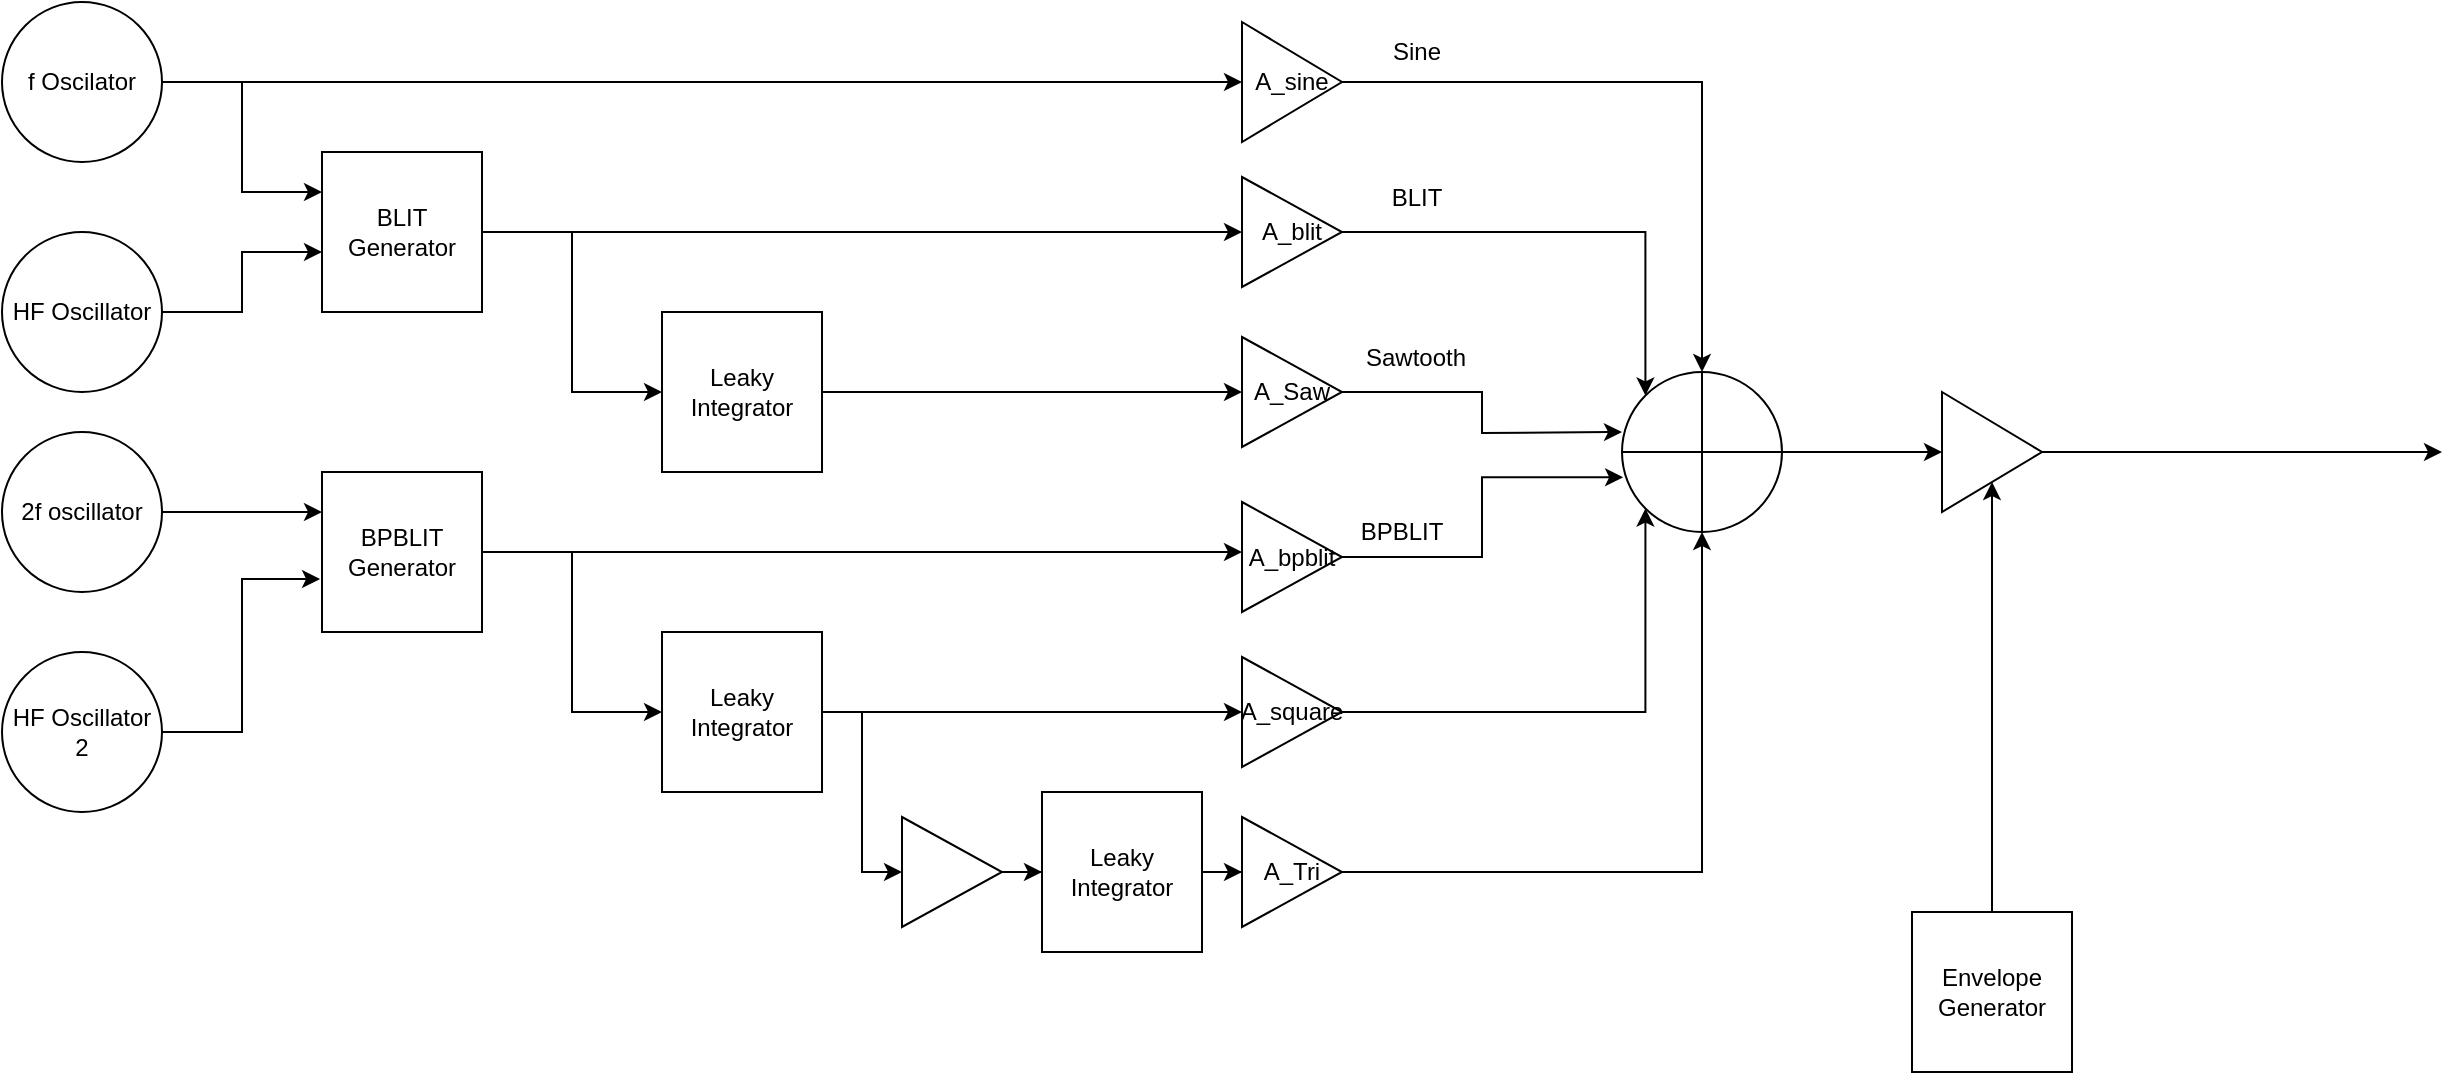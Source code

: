 <mxfile version="14.7.3" type="github">
  <diagram id="IAu0-FIRgoHb30Yu3w4v" name="Page-1">
    <mxGraphModel dx="2703" dy="1543" grid="1" gridSize="10" guides="1" tooltips="1" connect="1" arrows="1" fold="1" page="1" pageScale="1" pageWidth="827" pageHeight="1169" math="0" shadow="0">
      <root>
        <mxCell id="0" />
        <mxCell id="1" parent="0" />
        <mxCell id="aAePPr4xb7OR6YTEglRd-11" style="edgeStyle=orthogonalEdgeStyle;rounded=0;orthogonalLoop=1;jettySize=auto;html=1;entryX=0;entryY=0.25;entryDx=0;entryDy=0;" edge="1" parent="1" source="aAePPr4xb7OR6YTEglRd-1" target="aAePPr4xb7OR6YTEglRd-3">
          <mxGeometry relative="1" as="geometry" />
        </mxCell>
        <mxCell id="aAePPr4xb7OR6YTEglRd-24" style="edgeStyle=orthogonalEdgeStyle;rounded=0;orthogonalLoop=1;jettySize=auto;html=1;entryX=0;entryY=0.5;entryDx=0;entryDy=0;" edge="1" parent="1" source="aAePPr4xb7OR6YTEglRd-1" target="aAePPr4xb7OR6YTEglRd-23">
          <mxGeometry relative="1" as="geometry" />
        </mxCell>
        <mxCell id="aAePPr4xb7OR6YTEglRd-1" value="f Oscilator" style="ellipse;whiteSpace=wrap;html=1;aspect=fixed;" vertex="1" parent="1">
          <mxGeometry x="100" y="65" width="80" height="80" as="geometry" />
        </mxCell>
        <mxCell id="aAePPr4xb7OR6YTEglRd-12" style="edgeStyle=orthogonalEdgeStyle;rounded=0;orthogonalLoop=1;jettySize=auto;html=1;entryX=0;entryY=0.625;entryDx=0;entryDy=0;entryPerimeter=0;" edge="1" parent="1" source="aAePPr4xb7OR6YTEglRd-2" target="aAePPr4xb7OR6YTEglRd-3">
          <mxGeometry relative="1" as="geometry" />
        </mxCell>
        <mxCell id="aAePPr4xb7OR6YTEglRd-2" value="HF Oscillator" style="ellipse;whiteSpace=wrap;html=1;aspect=fixed;" vertex="1" parent="1">
          <mxGeometry x="100" y="180" width="80" height="80" as="geometry" />
        </mxCell>
        <mxCell id="aAePPr4xb7OR6YTEglRd-17" style="edgeStyle=orthogonalEdgeStyle;rounded=0;orthogonalLoop=1;jettySize=auto;html=1;exitX=1;exitY=0.5;exitDx=0;exitDy=0;" edge="1" parent="1" source="aAePPr4xb7OR6YTEglRd-3" target="aAePPr4xb7OR6YTEglRd-18">
          <mxGeometry relative="1" as="geometry">
            <mxPoint x="460" y="220" as="targetPoint" />
          </mxGeometry>
        </mxCell>
        <mxCell id="aAePPr4xb7OR6YTEglRd-25" style="edgeStyle=orthogonalEdgeStyle;rounded=0;orthogonalLoop=1;jettySize=auto;html=1;" edge="1" parent="1" source="aAePPr4xb7OR6YTEglRd-3">
          <mxGeometry relative="1" as="geometry">
            <mxPoint x="720" y="180" as="targetPoint" />
          </mxGeometry>
        </mxCell>
        <mxCell id="aAePPr4xb7OR6YTEglRd-3" value="BLIT Generator" style="whiteSpace=wrap;html=1;aspect=fixed;" vertex="1" parent="1">
          <mxGeometry x="260" y="140" width="80" height="80" as="geometry" />
        </mxCell>
        <mxCell id="aAePPr4xb7OR6YTEglRd-14" style="edgeStyle=orthogonalEdgeStyle;rounded=0;orthogonalLoop=1;jettySize=auto;html=1;entryX=0;entryY=0.25;entryDx=0;entryDy=0;" edge="1" parent="1" source="aAePPr4xb7OR6YTEglRd-5" target="aAePPr4xb7OR6YTEglRd-6">
          <mxGeometry relative="1" as="geometry">
            <mxPoint x="270" y="380" as="targetPoint" />
          </mxGeometry>
        </mxCell>
        <mxCell id="aAePPr4xb7OR6YTEglRd-5" value="2f oscillator" style="ellipse;whiteSpace=wrap;html=1;aspect=fixed;" vertex="1" parent="1">
          <mxGeometry x="100" y="280" width="80" height="80" as="geometry" />
        </mxCell>
        <mxCell id="aAePPr4xb7OR6YTEglRd-20" style="edgeStyle=orthogonalEdgeStyle;rounded=0;orthogonalLoop=1;jettySize=auto;html=1;exitX=1;exitY=0.5;exitDx=0;exitDy=0;entryX=0;entryY=0.5;entryDx=0;entryDy=0;" edge="1" parent="1" source="aAePPr4xb7OR6YTEglRd-6" target="aAePPr4xb7OR6YTEglRd-19">
          <mxGeometry relative="1" as="geometry" />
        </mxCell>
        <mxCell id="aAePPr4xb7OR6YTEglRd-33" style="edgeStyle=orthogonalEdgeStyle;rounded=0;orthogonalLoop=1;jettySize=auto;html=1;" edge="1" parent="1" source="aAePPr4xb7OR6YTEglRd-6">
          <mxGeometry relative="1" as="geometry">
            <mxPoint x="720" y="340" as="targetPoint" />
          </mxGeometry>
        </mxCell>
        <mxCell id="aAePPr4xb7OR6YTEglRd-6" value="BPBLIT Generator" style="whiteSpace=wrap;html=1;aspect=fixed;" vertex="1" parent="1">
          <mxGeometry x="260" y="300" width="80" height="80" as="geometry" />
        </mxCell>
        <mxCell id="aAePPr4xb7OR6YTEglRd-16" style="edgeStyle=orthogonalEdgeStyle;rounded=0;orthogonalLoop=1;jettySize=auto;html=1;entryX=-0.012;entryY=0.669;entryDx=0;entryDy=0;entryPerimeter=0;" edge="1" parent="1" source="aAePPr4xb7OR6YTEglRd-15" target="aAePPr4xb7OR6YTEglRd-6">
          <mxGeometry relative="1" as="geometry" />
        </mxCell>
        <mxCell id="aAePPr4xb7OR6YTEglRd-15" value="HF Oscillator 2" style="ellipse;whiteSpace=wrap;html=1;aspect=fixed;" vertex="1" parent="1">
          <mxGeometry x="100" y="390" width="80" height="80" as="geometry" />
        </mxCell>
        <mxCell id="aAePPr4xb7OR6YTEglRd-26" style="edgeStyle=orthogonalEdgeStyle;rounded=0;orthogonalLoop=1;jettySize=auto;html=1;" edge="1" parent="1" source="aAePPr4xb7OR6YTEglRd-18">
          <mxGeometry relative="1" as="geometry">
            <mxPoint x="720" y="260" as="targetPoint" />
          </mxGeometry>
        </mxCell>
        <mxCell id="aAePPr4xb7OR6YTEglRd-18" value="Leaky Integrator" style="whiteSpace=wrap;html=1;aspect=fixed;" vertex="1" parent="1">
          <mxGeometry x="430" y="220" width="80" height="80" as="geometry" />
        </mxCell>
        <mxCell id="aAePPr4xb7OR6YTEglRd-37" style="edgeStyle=orthogonalEdgeStyle;rounded=0;orthogonalLoop=1;jettySize=auto;html=1;exitX=1;exitY=0.5;exitDx=0;exitDy=0;" edge="1" parent="1" source="aAePPr4xb7OR6YTEglRd-19" target="aAePPr4xb7OR6YTEglRd-35">
          <mxGeometry relative="1" as="geometry" />
        </mxCell>
        <mxCell id="aAePPr4xb7OR6YTEglRd-46" style="edgeStyle=orthogonalEdgeStyle;rounded=0;orthogonalLoop=1;jettySize=auto;html=1;entryX=0;entryY=0.5;entryDx=0;entryDy=0;" edge="1" parent="1" source="aAePPr4xb7OR6YTEglRd-19" target="aAePPr4xb7OR6YTEglRd-45">
          <mxGeometry relative="1" as="geometry" />
        </mxCell>
        <mxCell id="aAePPr4xb7OR6YTEglRd-19" value="Leaky Integrator" style="whiteSpace=wrap;html=1;aspect=fixed;" vertex="1" parent="1">
          <mxGeometry x="430" y="380" width="80" height="80" as="geometry" />
        </mxCell>
        <mxCell id="aAePPr4xb7OR6YTEglRd-34" value="" style="edgeStyle=orthogonalEdgeStyle;rounded=0;orthogonalLoop=1;jettySize=auto;html=1;" edge="1" parent="1" source="aAePPr4xb7OR6YTEglRd-21" target="aAePPr4xb7OR6YTEglRd-31">
          <mxGeometry relative="1" as="geometry" />
        </mxCell>
        <mxCell id="aAePPr4xb7OR6YTEglRd-21" value="Leaky Integrator" style="whiteSpace=wrap;html=1;aspect=fixed;" vertex="1" parent="1">
          <mxGeometry x="620" y="460" width="80" height="80" as="geometry" />
        </mxCell>
        <mxCell id="aAePPr4xb7OR6YTEglRd-39" style="edgeStyle=orthogonalEdgeStyle;rounded=0;orthogonalLoop=1;jettySize=auto;html=1;exitX=1;exitY=0.5;exitDx=0;exitDy=0;" edge="1" parent="1" source="aAePPr4xb7OR6YTEglRd-23" target="aAePPr4xb7OR6YTEglRd-38">
          <mxGeometry relative="1" as="geometry" />
        </mxCell>
        <mxCell id="aAePPr4xb7OR6YTEglRd-23" value="A_sine" style="triangle;whiteSpace=wrap;html=1;" vertex="1" parent="1">
          <mxGeometry x="720" y="75" width="50" height="60" as="geometry" />
        </mxCell>
        <mxCell id="aAePPr4xb7OR6YTEglRd-40" style="edgeStyle=orthogonalEdgeStyle;rounded=0;orthogonalLoop=1;jettySize=auto;html=1;exitX=1;exitY=0.5;exitDx=0;exitDy=0;entryX=0;entryY=0;entryDx=0;entryDy=0;" edge="1" parent="1" source="aAePPr4xb7OR6YTEglRd-27" target="aAePPr4xb7OR6YTEglRd-38">
          <mxGeometry relative="1" as="geometry" />
        </mxCell>
        <mxCell id="aAePPr4xb7OR6YTEglRd-27" value="A_blit" style="triangle;whiteSpace=wrap;html=1;" vertex="1" parent="1">
          <mxGeometry x="720" y="152.5" width="50" height="55" as="geometry" />
        </mxCell>
        <mxCell id="aAePPr4xb7OR6YTEglRd-41" style="edgeStyle=orthogonalEdgeStyle;rounded=0;orthogonalLoop=1;jettySize=auto;html=1;exitX=1;exitY=0.5;exitDx=0;exitDy=0;" edge="1" parent="1" source="aAePPr4xb7OR6YTEglRd-28">
          <mxGeometry relative="1" as="geometry">
            <mxPoint x="910" y="280" as="targetPoint" />
          </mxGeometry>
        </mxCell>
        <mxCell id="aAePPr4xb7OR6YTEglRd-28" value="A_Saw" style="triangle;whiteSpace=wrap;html=1;" vertex="1" parent="1">
          <mxGeometry x="720" y="232.5" width="50" height="55" as="geometry" />
        </mxCell>
        <mxCell id="aAePPr4xb7OR6YTEglRd-42" style="edgeStyle=orthogonalEdgeStyle;rounded=0;orthogonalLoop=1;jettySize=auto;html=1;exitX=1;exitY=0.5;exitDx=0;exitDy=0;entryX=0.007;entryY=0.658;entryDx=0;entryDy=0;entryPerimeter=0;" edge="1" parent="1" source="aAePPr4xb7OR6YTEglRd-30" target="aAePPr4xb7OR6YTEglRd-38">
          <mxGeometry relative="1" as="geometry" />
        </mxCell>
        <mxCell id="aAePPr4xb7OR6YTEglRd-30" value="A_bpblit" style="triangle;whiteSpace=wrap;html=1;" vertex="1" parent="1">
          <mxGeometry x="720" y="315" width="50" height="55" as="geometry" />
        </mxCell>
        <mxCell id="aAePPr4xb7OR6YTEglRd-44" style="edgeStyle=orthogonalEdgeStyle;rounded=0;orthogonalLoop=1;jettySize=auto;html=1;entryX=0.5;entryY=1;entryDx=0;entryDy=0;" edge="1" parent="1" source="aAePPr4xb7OR6YTEglRd-31" target="aAePPr4xb7OR6YTEglRd-38">
          <mxGeometry relative="1" as="geometry" />
        </mxCell>
        <mxCell id="aAePPr4xb7OR6YTEglRd-31" value="A_Tri" style="triangle;whiteSpace=wrap;html=1;" vertex="1" parent="1">
          <mxGeometry x="720" y="472.5" width="50" height="55" as="geometry" />
        </mxCell>
        <mxCell id="aAePPr4xb7OR6YTEglRd-43" style="edgeStyle=orthogonalEdgeStyle;rounded=0;orthogonalLoop=1;jettySize=auto;html=1;exitX=1;exitY=0.5;exitDx=0;exitDy=0;entryX=0;entryY=1;entryDx=0;entryDy=0;" edge="1" parent="1" source="aAePPr4xb7OR6YTEglRd-35" target="aAePPr4xb7OR6YTEglRd-38">
          <mxGeometry relative="1" as="geometry" />
        </mxCell>
        <mxCell id="aAePPr4xb7OR6YTEglRd-35" value="A_square" style="triangle;whiteSpace=wrap;html=1;" vertex="1" parent="1">
          <mxGeometry x="720" y="392.5" width="50" height="55" as="geometry" />
        </mxCell>
        <mxCell id="aAePPr4xb7OR6YTEglRd-50" value="" style="edgeStyle=orthogonalEdgeStyle;rounded=0;orthogonalLoop=1;jettySize=auto;html=1;" edge="1" parent="1" source="aAePPr4xb7OR6YTEglRd-38" target="aAePPr4xb7OR6YTEglRd-48">
          <mxGeometry relative="1" as="geometry" />
        </mxCell>
        <mxCell id="aAePPr4xb7OR6YTEglRd-38" value="" style="shape=orEllipse;perimeter=ellipsePerimeter;whiteSpace=wrap;html=1;backgroundOutline=1;" vertex="1" parent="1">
          <mxGeometry x="910" y="250" width="80" height="80" as="geometry" />
        </mxCell>
        <mxCell id="aAePPr4xb7OR6YTEglRd-47" value="" style="edgeStyle=orthogonalEdgeStyle;rounded=0;orthogonalLoop=1;jettySize=auto;html=1;" edge="1" parent="1" source="aAePPr4xb7OR6YTEglRd-45" target="aAePPr4xb7OR6YTEglRd-21">
          <mxGeometry relative="1" as="geometry" />
        </mxCell>
        <mxCell id="aAePPr4xb7OR6YTEglRd-45" value="" style="triangle;whiteSpace=wrap;html=1;" vertex="1" parent="1">
          <mxGeometry x="550" y="472.5" width="50" height="55" as="geometry" />
        </mxCell>
        <mxCell id="aAePPr4xb7OR6YTEglRd-48" value="" style="triangle;whiteSpace=wrap;html=1;" vertex="1" parent="1">
          <mxGeometry x="1070" y="260" width="50" height="60" as="geometry" />
        </mxCell>
        <mxCell id="aAePPr4xb7OR6YTEglRd-52" style="edgeStyle=orthogonalEdgeStyle;rounded=0;orthogonalLoop=1;jettySize=auto;html=1;" edge="1" parent="1" source="aAePPr4xb7OR6YTEglRd-51" target="aAePPr4xb7OR6YTEglRd-48">
          <mxGeometry relative="1" as="geometry" />
        </mxCell>
        <mxCell id="aAePPr4xb7OR6YTEglRd-51" value="Envelope Generator" style="whiteSpace=wrap;html=1;aspect=fixed;" vertex="1" parent="1">
          <mxGeometry x="1055" y="520" width="80" height="80" as="geometry" />
        </mxCell>
        <mxCell id="aAePPr4xb7OR6YTEglRd-55" value="" style="endArrow=classic;html=1;exitX=1;exitY=0.5;exitDx=0;exitDy=0;" edge="1" parent="1" source="aAePPr4xb7OR6YTEglRd-48">
          <mxGeometry width="50" height="50" relative="1" as="geometry">
            <mxPoint x="640" y="430" as="sourcePoint" />
            <mxPoint x="1320" y="290" as="targetPoint" />
          </mxGeometry>
        </mxCell>
        <mxCell id="aAePPr4xb7OR6YTEglRd-56" value="Sine" style="text;html=1;align=center;verticalAlign=middle;resizable=0;points=[];autosize=1;strokeColor=none;" vertex="1" parent="1">
          <mxGeometry x="787" y="80" width="40" height="20" as="geometry" />
        </mxCell>
        <mxCell id="aAePPr4xb7OR6YTEglRd-57" value="BLIT" style="text;html=1;align=center;verticalAlign=middle;resizable=0;points=[];autosize=1;strokeColor=none;" vertex="1" parent="1">
          <mxGeometry x="787" y="152.5" width="40" height="20" as="geometry" />
        </mxCell>
        <mxCell id="aAePPr4xb7OR6YTEglRd-58" value="Sawtooth" style="text;html=1;strokeColor=none;fillColor=none;align=center;verticalAlign=middle;whiteSpace=wrap;rounded=0;opacity=0;" vertex="1" parent="1">
          <mxGeometry x="787" y="232.5" width="40" height="20" as="geometry" />
        </mxCell>
        <mxCell id="aAePPr4xb7OR6YTEglRd-59" value="BPBLIT" style="text;html=1;strokeColor=none;fillColor=none;align=center;verticalAlign=middle;whiteSpace=wrap;rounded=0;opacity=0;" vertex="1" parent="1">
          <mxGeometry x="780" y="320" width="40" height="20" as="geometry" />
        </mxCell>
      </root>
    </mxGraphModel>
  </diagram>
</mxfile>
